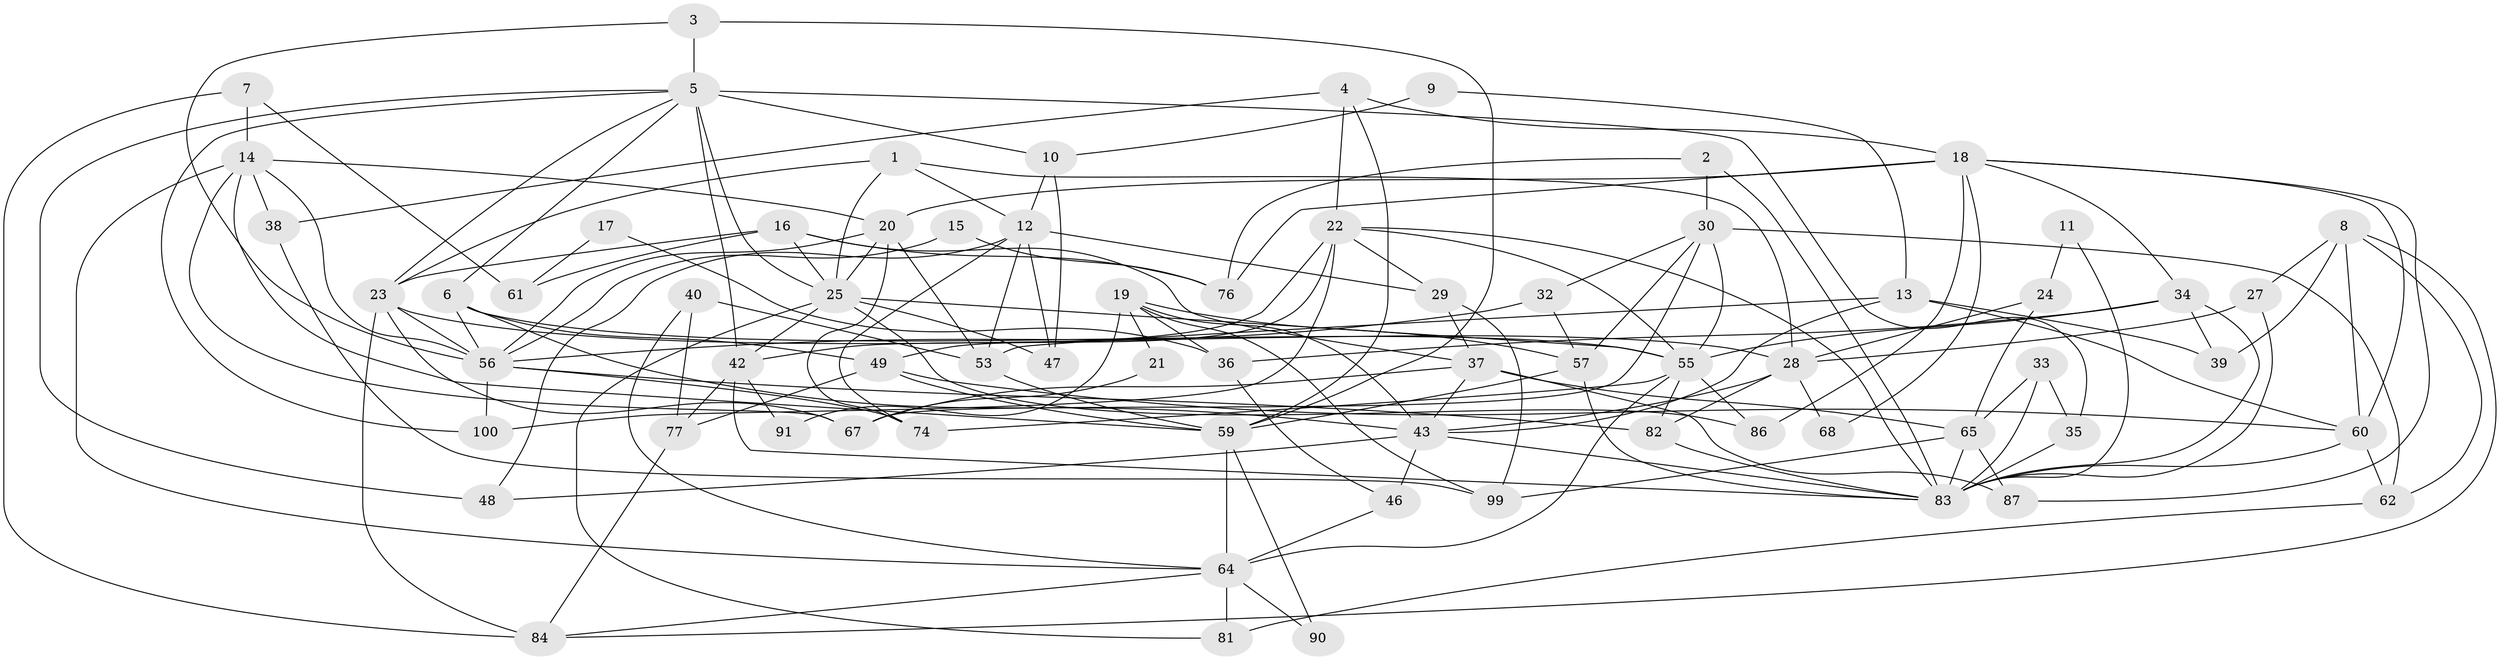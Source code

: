// original degree distribution, {4: 0.26, 3: 0.35, 5: 0.18, 2: 0.08, 6: 0.08, 7: 0.04, 9: 0.01}
// Generated by graph-tools (version 1.1) at 2025/11/02/21/25 10:11:14]
// undirected, 69 vertices, 163 edges
graph export_dot {
graph [start="1"]
  node [color=gray90,style=filled];
  1;
  2;
  3;
  4 [super="+45"];
  5 [super="+93"];
  6 [super="+98"];
  7;
  8 [super="+50"];
  9;
  10;
  11;
  12 [super="+26"];
  13 [super="+70"];
  14 [super="+66"];
  15;
  16 [super="+75"];
  17;
  18 [super="+69"];
  19 [super="+88"];
  20 [super="+71"];
  21;
  22 [super="+72"];
  23 [super="+44"];
  24;
  25 [super="+41"];
  27;
  28 [super="+95"];
  29 [super="+31"];
  30 [super="+85"];
  32;
  33;
  34;
  35;
  36 [super="+51"];
  37;
  38;
  39;
  40;
  42 [super="+80"];
  43 [super="+78"];
  46;
  47;
  48;
  49 [super="+52"];
  53 [super="+54"];
  55 [super="+89"];
  56 [super="+92"];
  57 [super="+58"];
  59 [super="+63"];
  60 [super="+73"];
  61;
  62;
  64 [super="+79"];
  65 [super="+94"];
  67 [super="+97"];
  68;
  74;
  76;
  77;
  81;
  82;
  83 [super="+96"];
  84;
  86;
  87;
  90;
  91;
  99;
  100;
  1 -- 25;
  1 -- 23;
  1 -- 12;
  1 -- 28;
  2 -- 83;
  2 -- 76;
  2 -- 30;
  3 -- 59;
  3 -- 56;
  3 -- 5;
  4 -- 22;
  4 -- 18;
  4 -- 59;
  4 -- 38;
  5 -- 42 [weight=2];
  5 -- 10;
  5 -- 100;
  5 -- 48;
  5 -- 35;
  5 -- 6;
  5 -- 25;
  5 -- 23;
  6 -- 55;
  6 -- 49;
  6 -- 56;
  6 -- 43;
  7 -- 84;
  7 -- 61;
  7 -- 14;
  8 -- 39;
  8 -- 27;
  8 -- 84;
  8 -- 62;
  8 -- 60;
  9 -- 10;
  9 -- 13;
  10 -- 12;
  10 -- 47;
  11 -- 24;
  11 -- 83;
  12 -- 48;
  12 -- 53;
  12 -- 74;
  12 -- 29;
  12 -- 47;
  13 -- 43;
  13 -- 53;
  13 -- 39;
  13 -- 60;
  14 -- 64;
  14 -- 67;
  14 -- 20;
  14 -- 38;
  14 -- 59;
  14 -- 56;
  15 -- 76;
  15 -- 56;
  16 -- 61;
  16 -- 76;
  16 -- 25;
  16 -- 23 [weight=2];
  16 -- 37;
  17 -- 61;
  17 -- 36;
  18 -- 86;
  18 -- 34;
  18 -- 20;
  18 -- 68;
  18 -- 87;
  18 -- 76;
  18 -- 60;
  19 -- 36 [weight=2];
  19 -- 43;
  19 -- 91;
  19 -- 99;
  19 -- 57;
  19 -- 21;
  20 -- 74;
  20 -- 25;
  20 -- 53;
  20 -- 56;
  21 -- 67;
  22 -- 49;
  22 -- 100;
  22 -- 55;
  22 -- 83;
  22 -- 42;
  22 -- 29;
  23 -- 56;
  23 -- 67 [weight=2];
  23 -- 84;
  23 -- 28;
  24 -- 28;
  24 -- 65;
  25 -- 42;
  25 -- 47;
  25 -- 81;
  25 -- 86;
  25 -- 55;
  27 -- 28;
  27 -- 83;
  28 -- 43;
  28 -- 68;
  28 -- 82;
  29 -- 37;
  29 -- 99;
  30 -- 62;
  30 -- 55;
  30 -- 57;
  30 -- 67;
  30 -- 32;
  32 -- 56;
  32 -- 57;
  33 -- 35;
  33 -- 83;
  33 -- 65;
  34 -- 39;
  34 -- 55 [weight=2];
  34 -- 36;
  34 -- 83;
  35 -- 83;
  36 -- 46;
  37 -- 43;
  37 -- 65;
  37 -- 67;
  37 -- 87;
  38 -- 99;
  40 -- 53;
  40 -- 77;
  40 -- 64;
  42 -- 91;
  42 -- 83;
  42 -- 77;
  43 -- 48;
  43 -- 83;
  43 -- 46;
  46 -- 64;
  49 -- 59;
  49 -- 77;
  49 -- 60;
  53 -- 59;
  55 -- 74;
  55 -- 64;
  55 -- 82;
  55 -- 86;
  56 -- 74;
  56 -- 82;
  56 -- 100;
  57 -- 83;
  57 -- 59;
  59 -- 64;
  59 -- 90;
  60 -- 83;
  60 -- 62;
  62 -- 81;
  64 -- 84;
  64 -- 81;
  64 -- 90;
  65 -- 99;
  65 -- 83;
  65 -- 87;
  77 -- 84;
  82 -- 83;
}
